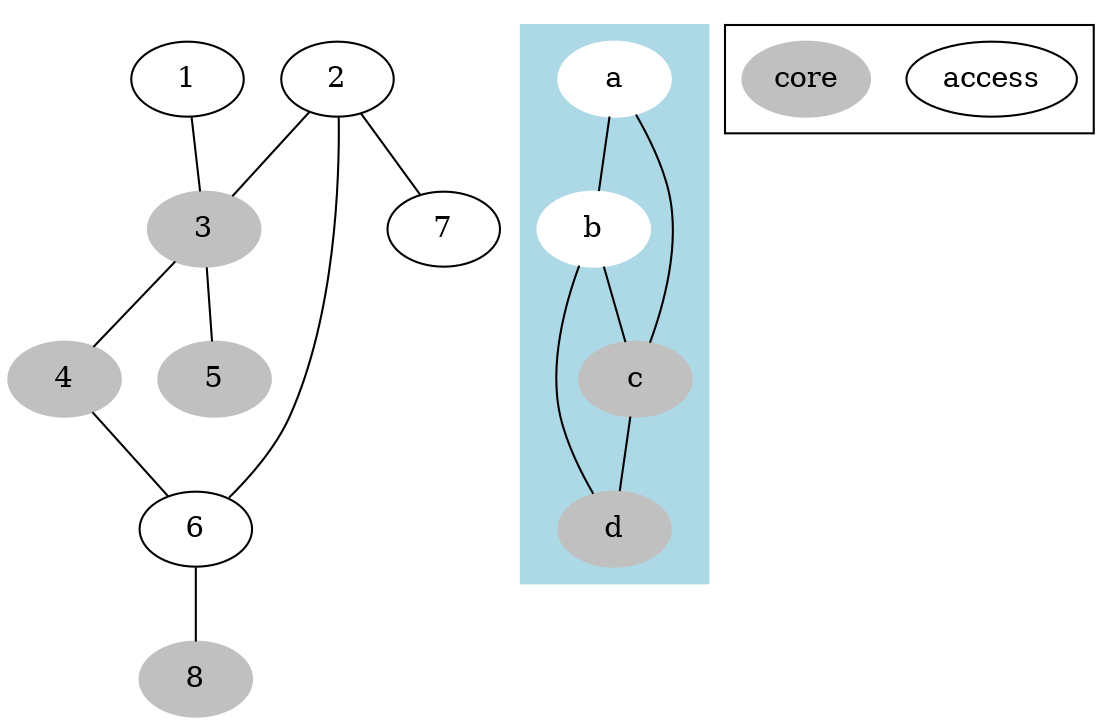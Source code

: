 Graph {
  subgraph vertex_s {
    node [color=black]
    1; 2; 6; 7;
    node [style=filled,color=grey]
    3; 4; 5; 8;
  }

  subgraph cluster_v {
    style=filled;
    color=lightblue;
    node [style=filled, color=white]
    a; b;
    node [style=filled, color=grey]
    c; d;
  }
    1 -- 3
    2 -- 3
    2 -- 6
    2 -- 7
    3 -- 4
    3 -- 5
    4 -- 6
    6 -- 8
  a -- b
  a -- c
  b -- c
  b -- d
  c -- d

  subgraph cluster_legenda {
    node [color=black] access;
    node [style=filled, color=grey] core;
  }
}
